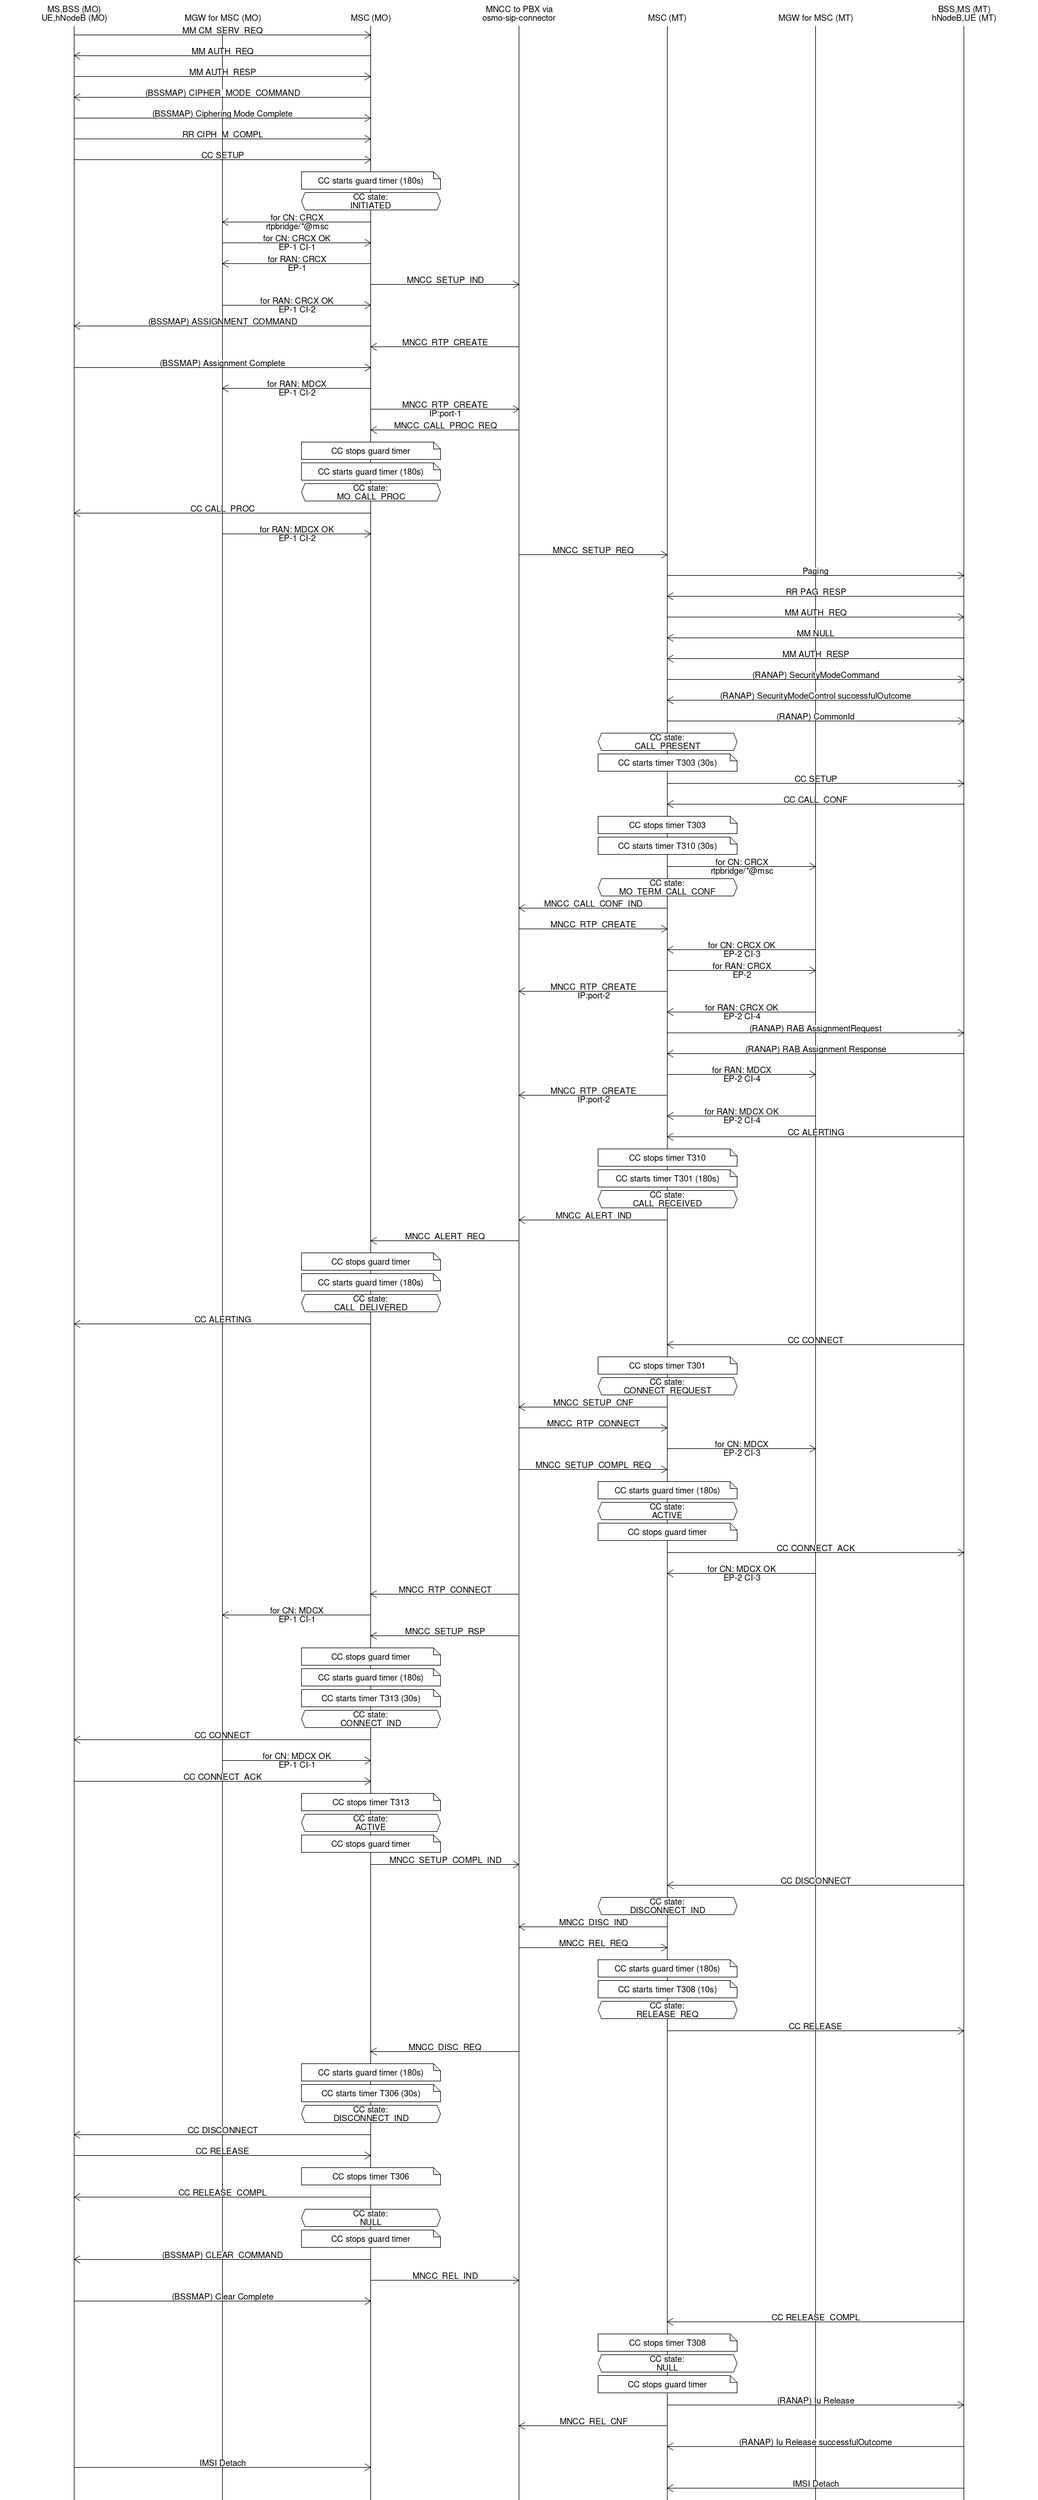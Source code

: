 # Generated by msc_log_to_ladder.py
msc {
hscale="3";
moms[label="MS,BSS (MO)\nUE,hNodeB (MO)"],momgw[label="MGW for MSC (MO)"],momsc[label="MSC (MO)"],sip[label="MNCC to PBX via\nosmo-sip-connector"],mtmsc[label="MSC (MT)"],mtmgw[label="MGW for MSC (MT)"],mtms[label="BSS,MS (MT)\nhNodeB,UE (MT)"];
moms =>> momsc	[label="MM CM_SERV_REQ"];
moms <<= momsc	[label="MM AUTH_REQ"];
moms =>> momsc	[label="MM AUTH_RESP"];
moms <<= momsc	[label="(BSSMAP) CIPHER_MODE_COMMAND"];
moms =>> momsc	[label="(BSSMAP) Ciphering Mode Complete"];
moms =>> momsc	[label="RR CIPH_M_COMPL"];
moms =>> momsc	[label="CC SETUP"];
momsc note momsc	[label="CC starts guard timer (180s)"];
momsc abox momsc	[label="CC state:\nINITIATED"];
momgw <<= momsc	[label="for CN: CRCX\nrtpbridge/*@msc"];
momgw =>> momsc	[label="for CN: CRCX OK\nEP-1 CI-1"];
momgw <<= momsc	[label="for RAN: CRCX\nEP-1"];
momsc =>> sip	[label="MNCC_SETUP_IND"];
momgw =>> momsc	[label="for RAN: CRCX OK\nEP-1 CI-2"];
moms <<= momsc	[label="(BSSMAP) ASSIGNMENT_COMMAND"];
momsc <<= sip	[label="MNCC_RTP_CREATE"];
moms =>> momsc	[label="(BSSMAP) Assignment Complete"];
momgw <<= momsc	[label="for RAN: MDCX\nEP-1 CI-2"];
momsc =>> sip	[label="MNCC_RTP_CREATE\nIP:port-1"];
momsc <<= sip	[label="MNCC_CALL_PROC_REQ"];
momsc note momsc	[label="CC stops guard timer"];
momsc note momsc	[label="CC starts guard timer (180s)"];
momsc abox momsc	[label="CC state:\nMO_CALL_PROC"];
moms <<= momsc	[label="CC CALL_PROC"];
momgw =>> momsc	[label="for RAN: MDCX OK\nEP-1 CI-2"];
mtmsc <<= sip	[label="MNCC_SETUP_REQ"];
mtms <<= mtmsc	[label="Paging"];
mtms =>> mtmsc	[label="RR PAG_RESP"];
mtms <<= mtmsc	[label="MM AUTH_REQ"];
mtms =>> mtmsc	[label="MM NULL"];
mtms =>> mtmsc	[label="MM AUTH_RESP"];
mtms <<= mtmsc	[label="(RANAP) SecurityModeCommand"];
mtms =>> mtmsc	[label="(RANAP) SecurityModeControl successfulOutcome"];
mtms <<= mtmsc	[label="(RANAP) CommonId"];
mtmsc abox mtmsc	[label="CC state:\nCALL_PRESENT"];
mtmsc note mtmsc	[label="CC starts timer T303 (30s)"];
mtms <<= mtmsc	[label="CC SETUP"];
mtms =>> mtmsc	[label="CC CALL_CONF"];
mtmsc note mtmsc	[label="CC stops timer T303"];
mtmsc note mtmsc	[label="CC starts timer T310 (30s)"];
mtmgw <<= mtmsc	[label="for CN: CRCX\nrtpbridge/*@msc"];
mtmsc abox mtmsc	[label="CC state:\nMO_TERM_CALL_CONF"];
mtmsc =>> sip	[label="MNCC_CALL_CONF_IND"];
mtmsc <<= sip	[label="MNCC_RTP_CREATE"];
mtmgw =>> mtmsc	[label="for CN: CRCX OK\nEP-2 CI-3"];
mtmgw <<= mtmsc	[label="for RAN: CRCX\nEP-2"];
mtmsc =>> sip	[label="MNCC_RTP_CREATE\nIP:port-2"];
mtmgw =>> mtmsc	[label="for RAN: CRCX OK\nEP-2 CI-4"];
mtms <<= mtmsc	[label="(RANAP) RAB AssignmentRequest"];
mtms =>> mtmsc	[label="(RANAP) RAB Assignment Response"];
mtmgw <<= mtmsc	[label="for RAN: MDCX\nEP-2 CI-4"];
mtmsc =>> sip	[label="MNCC_RTP_CREATE\nIP:port-2"];
mtmgw =>> mtmsc	[label="for RAN: MDCX OK\nEP-2 CI-4"];
mtms =>> mtmsc	[label="CC ALERTING"];
mtmsc note mtmsc	[label="CC stops timer T310"];
mtmsc note mtmsc	[label="CC starts timer T301 (180s)"];
mtmsc abox mtmsc	[label="CC state:\nCALL_RECEIVED"];
mtmsc =>> sip	[label="MNCC_ALERT_IND"];
momsc <<= sip	[label="MNCC_ALERT_REQ"];
momsc note momsc	[label="CC stops guard timer"];
momsc note momsc	[label="CC starts guard timer (180s)"];
momsc abox momsc	[label="CC state:\nCALL_DELIVERED"];
moms <<= momsc	[label="CC ALERTING"];
mtms =>> mtmsc	[label="CC CONNECT"];
mtmsc note mtmsc	[label="CC stops timer T301"];
mtmsc abox mtmsc	[label="CC state:\nCONNECT_REQUEST"];
mtmsc =>> sip	[label="MNCC_SETUP_CNF"];
mtmsc <<= sip	[label="MNCC_RTP_CONNECT"];
mtmgw <<= mtmsc	[label="for CN: MDCX\nEP-2 CI-3"];
mtmsc <<= sip	[label="MNCC_SETUP_COMPL_REQ"];
mtmsc note mtmsc	[label="CC starts guard timer (180s)"];
mtmsc abox mtmsc	[label="CC state:\nACTIVE"];
mtmsc note mtmsc	[label="CC stops guard timer"];
mtms <<= mtmsc	[label="CC CONNECT_ACK"];
mtmgw =>> mtmsc	[label="for CN: MDCX OK\nEP-2 CI-3"];
momsc <<= sip	[label="MNCC_RTP_CONNECT"];
momgw <<= momsc	[label="for CN: MDCX\nEP-1 CI-1"];
momsc <<= sip	[label="MNCC_SETUP_RSP"];
momsc note momsc	[label="CC stops guard timer"];
momsc note momsc	[label="CC starts guard timer (180s)"];
momsc note momsc	[label="CC starts timer T313 (30s)"];
momsc abox momsc	[label="CC state:\nCONNECT_IND"];
moms <<= momsc	[label="CC CONNECT"];
momgw =>> momsc	[label="for CN: MDCX OK\nEP-1 CI-1"];
moms =>> momsc	[label="CC CONNECT_ACK"];
momsc note momsc	[label="CC stops timer T313"];
momsc abox momsc	[label="CC state:\nACTIVE"];
momsc note momsc	[label="CC stops guard timer"];
momsc =>> sip	[label="MNCC_SETUP_COMPL_IND"];
mtms =>> mtmsc	[label="CC DISCONNECT"];
mtmsc abox mtmsc	[label="CC state:\nDISCONNECT_IND"];
mtmsc =>> sip	[label="MNCC_DISC_IND"];
mtmsc <<= sip	[label="MNCC_REL_REQ"];
mtmsc note mtmsc	[label="CC starts guard timer (180s)"];
mtmsc note mtmsc	[label="CC starts timer T308 (10s)"];
mtmsc abox mtmsc	[label="CC state:\nRELEASE_REQ"];
mtms <<= mtmsc	[label="CC RELEASE"];
momsc <<= sip	[label="MNCC_DISC_REQ"];
momsc note momsc	[label="CC starts guard timer (180s)"];
momsc note momsc	[label="CC starts timer T306 (30s)"];
momsc abox momsc	[label="CC state:\nDISCONNECT_IND"];
moms <<= momsc	[label="CC DISCONNECT"];
moms =>> momsc	[label="CC RELEASE"];
momsc note momsc	[label="CC stops timer T306"];
moms <<= momsc	[label="CC RELEASE_COMPL"];
momsc abox momsc	[label="CC state:\nNULL"];
momsc note momsc	[label="CC stops guard timer"];
moms <<= momsc	[label="(BSSMAP) CLEAR_COMMAND"];
momsc =>> sip	[label="MNCC_REL_IND"];
moms =>> momsc	[label="(BSSMAP) Clear Complete"];
mtms =>> mtmsc	[label="CC RELEASE_COMPL"];
mtmsc note mtmsc	[label="CC stops timer T308"];
mtmsc abox mtmsc	[label="CC state:\nNULL"];
mtmsc note mtmsc	[label="CC stops guard timer"];
mtms <<= mtmsc	[label="(RANAP) Iu Release"];
mtmsc =>> sip	[label="MNCC_REL_CNF"];
mtms =>> mtmsc	[label="(RANAP) Iu Release successfulOutcome"];
moms =>> momsc	[label="IMSI Detach"];
mtms =>> mtmsc	[label="IMSI Detach"];
}
